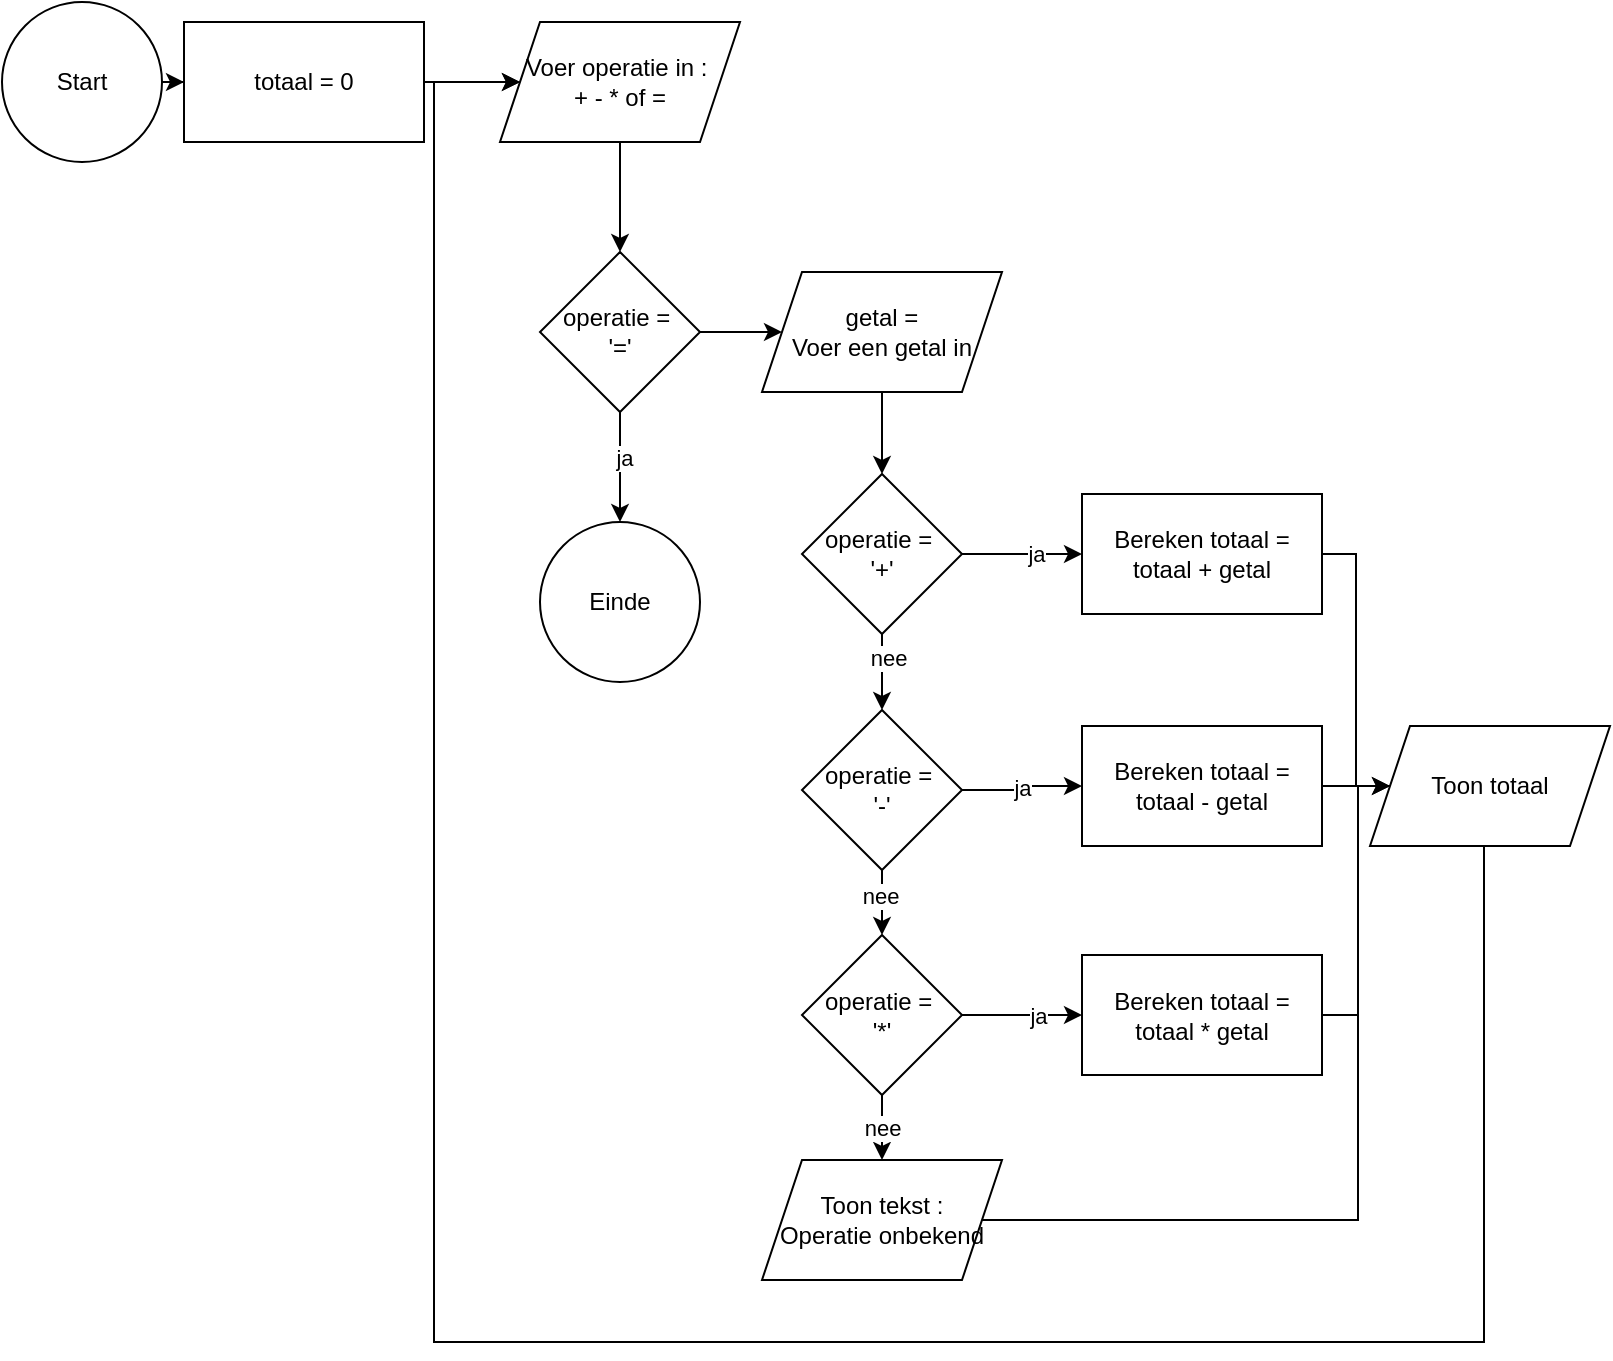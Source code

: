 <mxfile version="20.3.0" type="device"><diagram id="Puec7eqMjvWhkdc0ppyL" name="Page-1"><mxGraphModel dx="1346" dy="822" grid="0" gridSize="10" guides="1" tooltips="1" connect="1" arrows="1" fold="1" page="1" pageScale="1" pageWidth="827" pageHeight="1169" math="0" shadow="0"><root><mxCell id="0"/><mxCell id="1" parent="0"/><mxCell id="M5xoqh4fwr8PpxcUN1Lm-45" value="" style="edgeStyle=orthogonalEdgeStyle;rounded=0;orthogonalLoop=1;jettySize=auto;html=1;" edge="1" parent="1" source="M5xoqh4fwr8PpxcUN1Lm-1" target="M5xoqh4fwr8PpxcUN1Lm-44"><mxGeometry relative="1" as="geometry"/></mxCell><mxCell id="M5xoqh4fwr8PpxcUN1Lm-1" value="Start" style="ellipse;whiteSpace=wrap;html=1;aspect=fixed;" vertex="1" parent="1"><mxGeometry x="5" y="36" width="80" height="80" as="geometry"/></mxCell><mxCell id="M5xoqh4fwr8PpxcUN1Lm-2" value="Einde" style="ellipse;whiteSpace=wrap;html=1;aspect=fixed;" vertex="1" parent="1"><mxGeometry x="274" y="296" width="80" height="80" as="geometry"/></mxCell><mxCell id="M5xoqh4fwr8PpxcUN1Lm-14" value="" style="edgeStyle=orthogonalEdgeStyle;rounded=0;orthogonalLoop=1;jettySize=auto;html=1;" edge="1" parent="1" source="M5xoqh4fwr8PpxcUN1Lm-4" target="M5xoqh4fwr8PpxcUN1Lm-11"><mxGeometry relative="1" as="geometry"/></mxCell><mxCell id="M5xoqh4fwr8PpxcUN1Lm-4" value="Voer operatie in :&amp;nbsp;&lt;br&gt;+ - * of =" style="shape=parallelogram;perimeter=parallelogramPerimeter;whiteSpace=wrap;html=1;fixedSize=1;" vertex="1" parent="1"><mxGeometry x="254" y="46" width="120" height="60" as="geometry"/></mxCell><mxCell id="M5xoqh4fwr8PpxcUN1Lm-21" value="" style="edgeStyle=orthogonalEdgeStyle;rounded=0;orthogonalLoop=1;jettySize=auto;html=1;" edge="1" parent="1" source="M5xoqh4fwr8PpxcUN1Lm-5" target="M5xoqh4fwr8PpxcUN1Lm-8"><mxGeometry relative="1" as="geometry"/></mxCell><mxCell id="M5xoqh4fwr8PpxcUN1Lm-5" value="getal = &lt;br&gt;Voer een getal in" style="shape=parallelogram;perimeter=parallelogramPerimeter;whiteSpace=wrap;html=1;fixedSize=1;" vertex="1" parent="1"><mxGeometry x="385" y="171" width="120" height="60" as="geometry"/></mxCell><mxCell id="M5xoqh4fwr8PpxcUN1Lm-18" value="" style="edgeStyle=orthogonalEdgeStyle;rounded=0;orthogonalLoop=1;jettySize=auto;html=1;" edge="1" parent="1" source="M5xoqh4fwr8PpxcUN1Lm-8" target="M5xoqh4fwr8PpxcUN1Lm-9"><mxGeometry relative="1" as="geometry"/></mxCell><mxCell id="M5xoqh4fwr8PpxcUN1Lm-32" value="nee" style="edgeLabel;html=1;align=center;verticalAlign=middle;resizable=0;points=[];" vertex="1" connectable="0" parent="M5xoqh4fwr8PpxcUN1Lm-18"><mxGeometry x="-0.432" y="3" relative="1" as="geometry"><mxPoint as="offset"/></mxGeometry></mxCell><mxCell id="M5xoqh4fwr8PpxcUN1Lm-25" value="" style="edgeStyle=orthogonalEdgeStyle;rounded=0;orthogonalLoop=1;jettySize=auto;html=1;" edge="1" parent="1" source="M5xoqh4fwr8PpxcUN1Lm-8" target="M5xoqh4fwr8PpxcUN1Lm-24"><mxGeometry relative="1" as="geometry"/></mxCell><mxCell id="M5xoqh4fwr8PpxcUN1Lm-30" value="ja" style="edgeLabel;html=1;align=center;verticalAlign=middle;resizable=0;points=[];" vertex="1" connectable="0" parent="M5xoqh4fwr8PpxcUN1Lm-25"><mxGeometry x="0.217" y="1" relative="1" as="geometry"><mxPoint y="1" as="offset"/></mxGeometry></mxCell><mxCell id="M5xoqh4fwr8PpxcUN1Lm-8" value="operatie =&amp;nbsp;&lt;br&gt;'+'" style="rhombus;whiteSpace=wrap;html=1;" vertex="1" parent="1"><mxGeometry x="405" y="272" width="80" height="80" as="geometry"/></mxCell><mxCell id="M5xoqh4fwr8PpxcUN1Lm-19" value="" style="edgeStyle=orthogonalEdgeStyle;rounded=0;orthogonalLoop=1;jettySize=auto;html=1;" edge="1" parent="1" source="M5xoqh4fwr8PpxcUN1Lm-9" target="M5xoqh4fwr8PpxcUN1Lm-10"><mxGeometry relative="1" as="geometry"/></mxCell><mxCell id="M5xoqh4fwr8PpxcUN1Lm-33" value="nee" style="edgeLabel;html=1;align=center;verticalAlign=middle;resizable=0;points=[];" vertex="1" connectable="0" parent="M5xoqh4fwr8PpxcUN1Lm-19"><mxGeometry x="-0.444" y="-1" relative="1" as="geometry"><mxPoint as="offset"/></mxGeometry></mxCell><mxCell id="M5xoqh4fwr8PpxcUN1Lm-28" value="ja" style="edgeStyle=orthogonalEdgeStyle;rounded=0;orthogonalLoop=1;jettySize=auto;html=1;" edge="1" parent="1" source="M5xoqh4fwr8PpxcUN1Lm-9" target="M5xoqh4fwr8PpxcUN1Lm-26"><mxGeometry relative="1" as="geometry"/></mxCell><mxCell id="M5xoqh4fwr8PpxcUN1Lm-9" value="operatie =&amp;nbsp;&lt;br&gt;'-'" style="rhombus;whiteSpace=wrap;html=1;" vertex="1" parent="1"><mxGeometry x="405" y="390" width="80" height="80" as="geometry"/></mxCell><mxCell id="M5xoqh4fwr8PpxcUN1Lm-29" value="" style="edgeStyle=orthogonalEdgeStyle;rounded=0;orthogonalLoop=1;jettySize=auto;html=1;" edge="1" parent="1" source="M5xoqh4fwr8PpxcUN1Lm-10" target="M5xoqh4fwr8PpxcUN1Lm-27"><mxGeometry relative="1" as="geometry"/></mxCell><mxCell id="M5xoqh4fwr8PpxcUN1Lm-31" value="ja" style="edgeLabel;html=1;align=center;verticalAlign=middle;resizable=0;points=[];" vertex="1" connectable="0" parent="M5xoqh4fwr8PpxcUN1Lm-29"><mxGeometry x="0.261" y="1" relative="1" as="geometry"><mxPoint y="1" as="offset"/></mxGeometry></mxCell><mxCell id="M5xoqh4fwr8PpxcUN1Lm-43" value="nee" style="edgeStyle=orthogonalEdgeStyle;rounded=0;orthogonalLoop=1;jettySize=auto;html=1;" edge="1" parent="1" source="M5xoqh4fwr8PpxcUN1Lm-10" target="M5xoqh4fwr8PpxcUN1Lm-36"><mxGeometry relative="1" as="geometry"/></mxCell><mxCell id="M5xoqh4fwr8PpxcUN1Lm-10" value="operatie =&amp;nbsp;&lt;br&gt;'*'" style="rhombus;whiteSpace=wrap;html=1;" vertex="1" parent="1"><mxGeometry x="405" y="502.5" width="80" height="80" as="geometry"/></mxCell><mxCell id="M5xoqh4fwr8PpxcUN1Lm-15" value="" style="edgeStyle=orthogonalEdgeStyle;rounded=0;orthogonalLoop=1;jettySize=auto;html=1;" edge="1" parent="1" source="M5xoqh4fwr8PpxcUN1Lm-11" target="M5xoqh4fwr8PpxcUN1Lm-2"><mxGeometry relative="1" as="geometry"/></mxCell><mxCell id="M5xoqh4fwr8PpxcUN1Lm-16" value="ja" style="edgeLabel;html=1;align=center;verticalAlign=middle;resizable=0;points=[];" vertex="1" connectable="0" parent="M5xoqh4fwr8PpxcUN1Lm-15"><mxGeometry x="-0.167" y="2" relative="1" as="geometry"><mxPoint as="offset"/></mxGeometry></mxCell><mxCell id="M5xoqh4fwr8PpxcUN1Lm-20" value="" style="edgeStyle=orthogonalEdgeStyle;rounded=0;orthogonalLoop=1;jettySize=auto;html=1;" edge="1" parent="1" source="M5xoqh4fwr8PpxcUN1Lm-11" target="M5xoqh4fwr8PpxcUN1Lm-5"><mxGeometry relative="1" as="geometry"/></mxCell><mxCell id="M5xoqh4fwr8PpxcUN1Lm-11" value="operatie =&amp;nbsp;&lt;br&gt;'='" style="rhombus;whiteSpace=wrap;html=1;" vertex="1" parent="1"><mxGeometry x="274" y="161" width="80" height="80" as="geometry"/></mxCell><mxCell id="M5xoqh4fwr8PpxcUN1Lm-39" style="edgeStyle=orthogonalEdgeStyle;rounded=0;orthogonalLoop=1;jettySize=auto;html=1;entryX=0;entryY=0.5;entryDx=0;entryDy=0;" edge="1" parent="1" source="M5xoqh4fwr8PpxcUN1Lm-24" target="M5xoqh4fwr8PpxcUN1Lm-38"><mxGeometry relative="1" as="geometry"><Array as="points"><mxPoint x="682" y="312"/><mxPoint x="682" y="428"/><mxPoint x="766" y="428"/></Array></mxGeometry></mxCell><mxCell id="M5xoqh4fwr8PpxcUN1Lm-24" value="Bereken totaal = totaal + getal" style="rounded=0;whiteSpace=wrap;html=1;" vertex="1" parent="1"><mxGeometry x="545" y="282" width="120" height="60" as="geometry"/></mxCell><mxCell id="M5xoqh4fwr8PpxcUN1Lm-40" value="" style="edgeStyle=orthogonalEdgeStyle;rounded=0;orthogonalLoop=1;jettySize=auto;html=1;" edge="1" parent="1" source="M5xoqh4fwr8PpxcUN1Lm-26" target="M5xoqh4fwr8PpxcUN1Lm-38"><mxGeometry relative="1" as="geometry"/></mxCell><mxCell id="M5xoqh4fwr8PpxcUN1Lm-26" value="Bereken totaal = totaal - getal" style="rounded=0;whiteSpace=wrap;html=1;" vertex="1" parent="1"><mxGeometry x="545" y="398" width="120" height="60" as="geometry"/></mxCell><mxCell id="M5xoqh4fwr8PpxcUN1Lm-41" style="edgeStyle=orthogonalEdgeStyle;rounded=0;orthogonalLoop=1;jettySize=auto;html=1;entryX=0;entryY=0.5;entryDx=0;entryDy=0;" edge="1" parent="1" source="M5xoqh4fwr8PpxcUN1Lm-27" target="M5xoqh4fwr8PpxcUN1Lm-38"><mxGeometry relative="1" as="geometry"><Array as="points"><mxPoint x="683" y="543"/><mxPoint x="683" y="428"/><mxPoint x="766" y="428"/></Array></mxGeometry></mxCell><mxCell id="M5xoqh4fwr8PpxcUN1Lm-27" value="Bereken totaal = totaal * getal" style="rounded=0;whiteSpace=wrap;html=1;" vertex="1" parent="1"><mxGeometry x="545" y="512.5" width="120" height="60" as="geometry"/></mxCell><mxCell id="M5xoqh4fwr8PpxcUN1Lm-47" style="edgeStyle=orthogonalEdgeStyle;rounded=0;orthogonalLoop=1;jettySize=auto;html=1;entryX=0;entryY=0.5;entryDx=0;entryDy=0;" edge="1" parent="1" source="M5xoqh4fwr8PpxcUN1Lm-36" target="M5xoqh4fwr8PpxcUN1Lm-38"><mxGeometry relative="1" as="geometry"><Array as="points"><mxPoint x="683" y="645"/><mxPoint x="683" y="428"/></Array></mxGeometry></mxCell><mxCell id="M5xoqh4fwr8PpxcUN1Lm-36" value="Toon tekst :&lt;br&gt;Operatie onbekend" style="shape=parallelogram;perimeter=parallelogramPerimeter;whiteSpace=wrap;html=1;fixedSize=1;" vertex="1" parent="1"><mxGeometry x="385" y="615" width="120" height="60" as="geometry"/></mxCell><mxCell id="M5xoqh4fwr8PpxcUN1Lm-42" style="edgeStyle=orthogonalEdgeStyle;rounded=0;orthogonalLoop=1;jettySize=auto;html=1;entryX=0;entryY=0.5;entryDx=0;entryDy=0;" edge="1" parent="1" source="M5xoqh4fwr8PpxcUN1Lm-38" target="M5xoqh4fwr8PpxcUN1Lm-4"><mxGeometry relative="1" as="geometry"><Array as="points"><mxPoint x="746" y="706"/><mxPoint x="221" y="706"/><mxPoint x="221" y="76"/></Array></mxGeometry></mxCell><mxCell id="M5xoqh4fwr8PpxcUN1Lm-38" value="Toon totaal" style="shape=parallelogram;perimeter=parallelogramPerimeter;whiteSpace=wrap;html=1;fixedSize=1;" vertex="1" parent="1"><mxGeometry x="689" y="398" width="120" height="60" as="geometry"/></mxCell><mxCell id="M5xoqh4fwr8PpxcUN1Lm-46" value="" style="edgeStyle=orthogonalEdgeStyle;rounded=0;orthogonalLoop=1;jettySize=auto;html=1;" edge="1" parent="1" source="M5xoqh4fwr8PpxcUN1Lm-44" target="M5xoqh4fwr8PpxcUN1Lm-4"><mxGeometry relative="1" as="geometry"/></mxCell><mxCell id="M5xoqh4fwr8PpxcUN1Lm-44" value="totaal = 0" style="rounded=0;whiteSpace=wrap;html=1;" vertex="1" parent="1"><mxGeometry x="96" y="46" width="120" height="60" as="geometry"/></mxCell></root></mxGraphModel></diagram></mxfile>